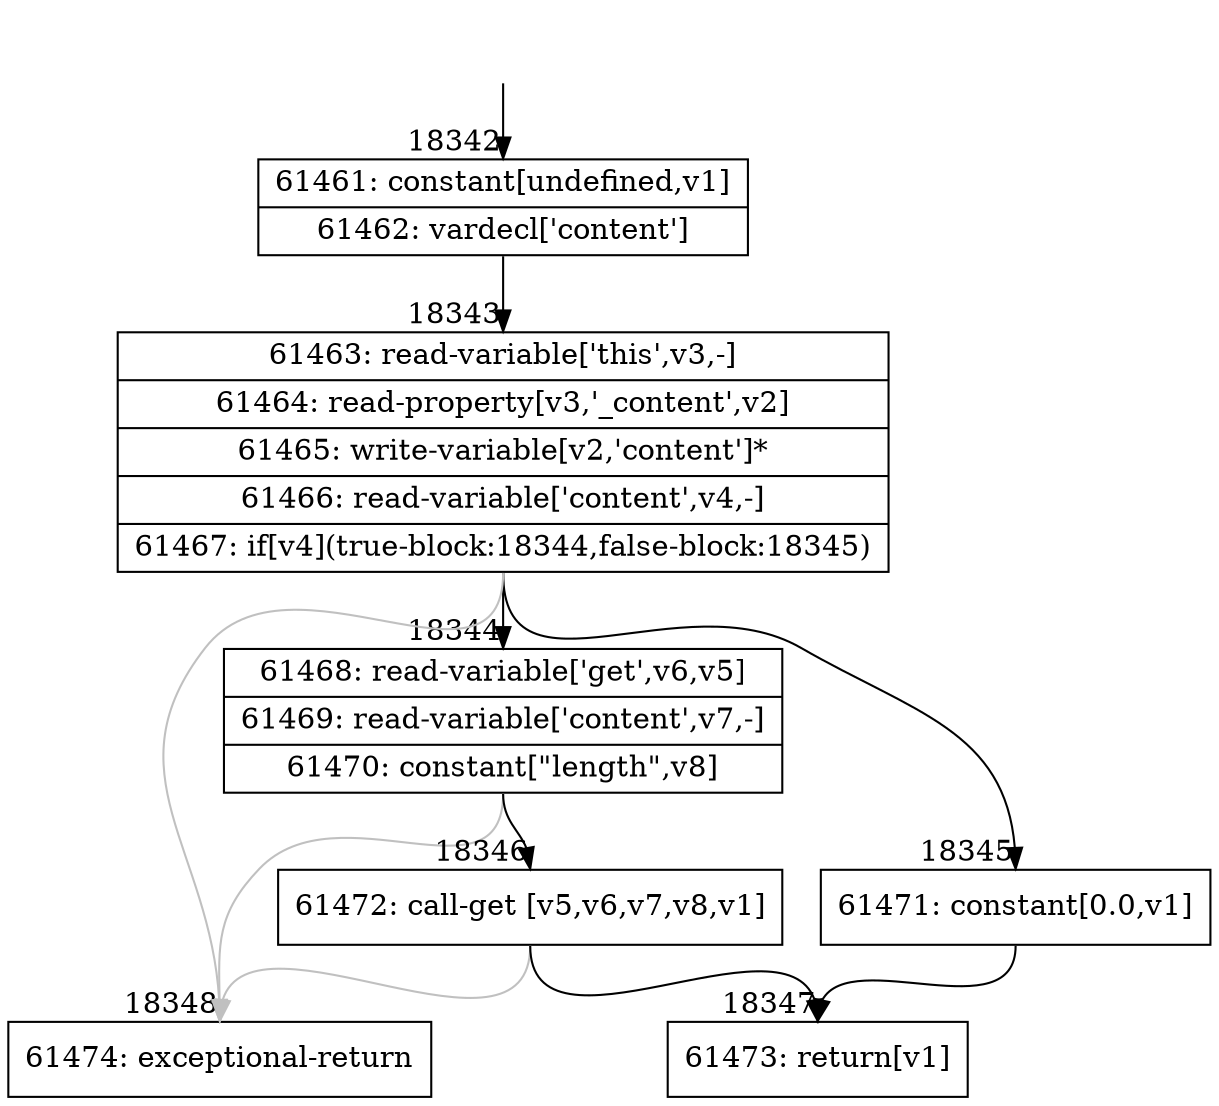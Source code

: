 digraph {
rankdir="TD"
BB_entry1580[shape=none,label=""];
BB_entry1580 -> BB18342 [tailport=s, headport=n, headlabel="    18342"]
BB18342 [shape=record label="{61461: constant[undefined,v1]|61462: vardecl['content']}" ] 
BB18342 -> BB18343 [tailport=s, headport=n, headlabel="      18343"]
BB18343 [shape=record label="{61463: read-variable['this',v3,-]|61464: read-property[v3,'_content',v2]|61465: write-variable[v2,'content']*|61466: read-variable['content',v4,-]|61467: if[v4](true-block:18344,false-block:18345)}" ] 
BB18343 -> BB18344 [tailport=s, headport=n, headlabel="      18344"]
BB18343 -> BB18345 [tailport=s, headport=n, headlabel="      18345"]
BB18343 -> BB18348 [tailport=s, headport=n, color=gray, headlabel="      18348"]
BB18344 [shape=record label="{61468: read-variable['get',v6,v5]|61469: read-variable['content',v7,-]|61470: constant[\"length\",v8]}" ] 
BB18344 -> BB18346 [tailport=s, headport=n, headlabel="      18346"]
BB18344 -> BB18348 [tailport=s, headport=n, color=gray]
BB18345 [shape=record label="{61471: constant[0.0,v1]}" ] 
BB18345 -> BB18347 [tailport=s, headport=n, headlabel="      18347"]
BB18346 [shape=record label="{61472: call-get [v5,v6,v7,v8,v1]}" ] 
BB18346 -> BB18347 [tailport=s, headport=n]
BB18346 -> BB18348 [tailport=s, headport=n, color=gray]
BB18347 [shape=record label="{61473: return[v1]}" ] 
BB18348 [shape=record label="{61474: exceptional-return}" ] 
//#$~ 34532
}
